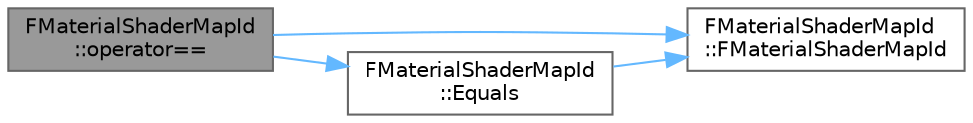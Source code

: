 digraph "FMaterialShaderMapId::operator=="
{
 // INTERACTIVE_SVG=YES
 // LATEX_PDF_SIZE
  bgcolor="transparent";
  edge [fontname=Helvetica,fontsize=10,labelfontname=Helvetica,labelfontsize=10];
  node [fontname=Helvetica,fontsize=10,shape=box,height=0.2,width=0.4];
  rankdir="LR";
  Node1 [id="Node000001",label="FMaterialShaderMapId\l::operator==",height=0.2,width=0.4,color="gray40", fillcolor="grey60", style="filled", fontcolor="black",tooltip="Tests this set against another for equality."];
  Node1 -> Node2 [id="edge1_Node000001_Node000002",color="steelblue1",style="solid",tooltip=" "];
  Node2 [id="Node000002",label="FMaterialShaderMapId\l::FMaterialShaderMapId",height=0.2,width=0.4,color="grey40", fillcolor="white", style="filled",URL="$dc/de4/classFMaterialShaderMapId.html#a715bf4f3f62164e87c03624ae247293b",tooltip=" "];
  Node1 -> Node3 [id="edge2_Node000001_Node000003",color="steelblue1",style="solid",tooltip=" "];
  Node3 [id="Node000003",label="FMaterialShaderMapId\l::Equals",height=0.2,width=0.4,color="grey40", fillcolor="white", style="filled",URL="$dc/de4/classFMaterialShaderMapId.html#afef743fd022d4f464b67fcdcc91e065a",tooltip=" "];
  Node3 -> Node2 [id="edge3_Node000003_Node000002",color="steelblue1",style="solid",tooltip=" "];
}

